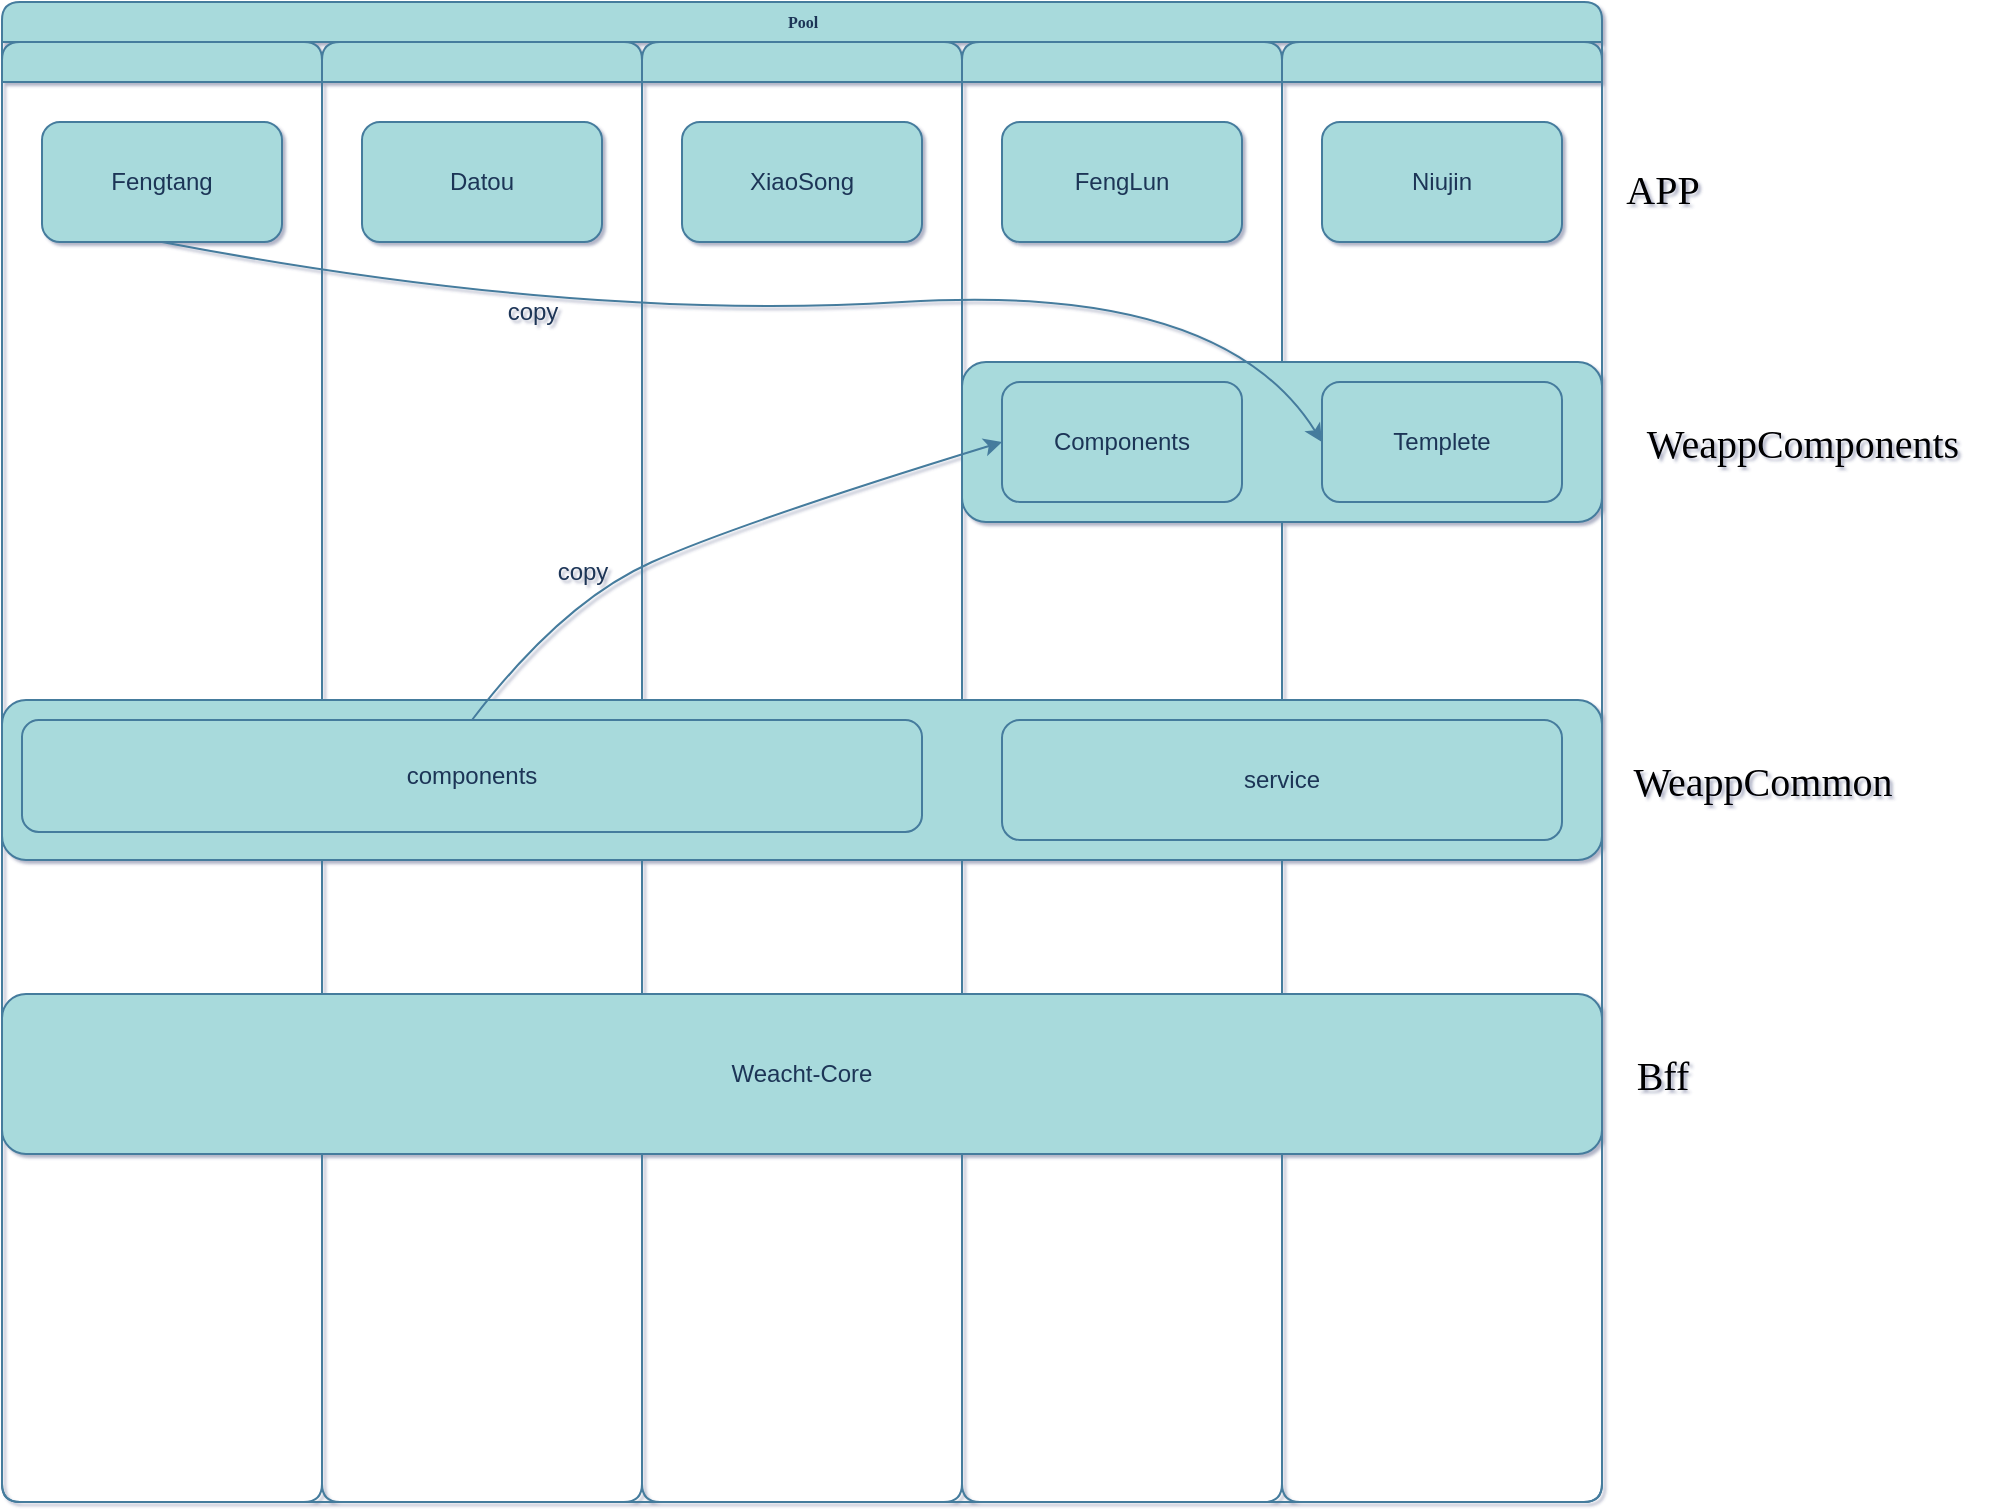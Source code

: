 <mxfile version="21.6.2" type="github">
  <diagram name="Page-1" id="74e2e168-ea6b-b213-b513-2b3c1d86103e">
    <mxGraphModel dx="1434" dy="796" grid="1" gridSize="10" guides="1" tooltips="1" connect="1" arrows="1" fold="1" page="1" pageScale="1" pageWidth="1100" pageHeight="850" background="none" math="0" shadow="1">
      <root>
        <mxCell id="0" />
        <mxCell id="1" parent="0" />
        <mxCell id="77e6c97f196da883-1" value="Pool" style="swimlane;html=1;childLayout=stackLayout;startSize=20;rounded=1;shadow=0;labelBackgroundColor=none;strokeWidth=1;fontFamily=Verdana;fontSize=8;align=center;fillColor=#A8DADC;strokeColor=#457B9D;fontColor=#1D3557;" parent="1" vertex="1">
          <mxGeometry x="70" y="30" width="800" height="750" as="geometry" />
        </mxCell>
        <mxCell id="77e6c97f196da883-2" value="" style="swimlane;html=1;startSize=20;rounded=1;labelBackgroundColor=none;fillColor=#A8DADC;strokeColor=#457B9D;fontColor=#1D3557;" parent="77e6c97f196da883-1" vertex="1">
          <mxGeometry y="20" width="160" height="730" as="geometry" />
        </mxCell>
        <mxCell id="8RkEYilVo2tpTQqojNBj-8" value="Fengtang" style="rounded=1;whiteSpace=wrap;html=1;labelBackgroundColor=none;fillColor=#A8DADC;strokeColor=#457B9D;fontColor=#1D3557;" parent="77e6c97f196da883-2" vertex="1">
          <mxGeometry x="20" y="40" width="120" height="60" as="geometry" />
        </mxCell>
        <mxCell id="77e6c97f196da883-3" value="" style="swimlane;html=1;startSize=20;rounded=1;labelBackgroundColor=none;fillColor=#A8DADC;strokeColor=#457B9D;fontColor=#1D3557;" parent="77e6c97f196da883-1" vertex="1">
          <mxGeometry x="160" y="20" width="160" height="730" as="geometry" />
        </mxCell>
        <mxCell id="8RkEYilVo2tpTQqojNBj-9" value="Datou" style="rounded=1;whiteSpace=wrap;html=1;labelBackgroundColor=none;fillColor=#A8DADC;strokeColor=#457B9D;fontColor=#1D3557;" parent="77e6c97f196da883-3" vertex="1">
          <mxGeometry x="20" y="40" width="120" height="60" as="geometry" />
        </mxCell>
        <mxCell id="8RkEYilVo2tpTQqojNBj-48" value="copy" style="text;html=1;align=center;verticalAlign=middle;resizable=0;points=[];autosize=1;strokeColor=none;fillColor=none;rounded=1;labelBackgroundColor=none;fontColor=#1D3557;" parent="77e6c97f196da883-3" vertex="1">
          <mxGeometry x="105" y="250" width="50" height="30" as="geometry" />
        </mxCell>
        <mxCell id="8RkEYilVo2tpTQqojNBj-49" value="copy" style="text;html=1;align=center;verticalAlign=middle;resizable=0;points=[];autosize=1;strokeColor=none;fillColor=none;rounded=1;labelBackgroundColor=none;fontColor=#1D3557;" parent="77e6c97f196da883-3" vertex="1">
          <mxGeometry x="80" y="120" width="50" height="30" as="geometry" />
        </mxCell>
        <mxCell id="77e6c97f196da883-4" value="" style="swimlane;html=1;startSize=20;rounded=1;labelBackgroundColor=none;fillColor=#A8DADC;strokeColor=#457B9D;fontColor=#1D3557;" parent="77e6c97f196da883-1" vertex="1">
          <mxGeometry x="320" y="20" width="160" height="730" as="geometry" />
        </mxCell>
        <mxCell id="8RkEYilVo2tpTQqojNBj-10" value="XiaoSong" style="rounded=1;whiteSpace=wrap;html=1;labelBackgroundColor=none;fillColor=#A8DADC;strokeColor=#457B9D;fontColor=#1D3557;" parent="77e6c97f196da883-4" vertex="1">
          <mxGeometry x="20" y="40" width="120" height="60" as="geometry" />
        </mxCell>
        <mxCell id="77e6c97f196da883-5" value="" style="swimlane;html=1;startSize=20;rounded=1;labelBackgroundColor=none;fillColor=#A8DADC;strokeColor=#457B9D;fontColor=#1D3557;" parent="77e6c97f196da883-1" vertex="1">
          <mxGeometry x="480" y="20" width="160" height="730" as="geometry" />
        </mxCell>
        <mxCell id="8RkEYilVo2tpTQqojNBj-11" value="FengLun" style="rounded=1;whiteSpace=wrap;html=1;labelBackgroundColor=none;fillColor=#A8DADC;strokeColor=#457B9D;fontColor=#1D3557;" parent="77e6c97f196da883-5" vertex="1">
          <mxGeometry x="20" y="40" width="120" height="60" as="geometry" />
        </mxCell>
        <mxCell id="77e6c97f196da883-6" value="" style="swimlane;html=1;startSize=20;rounded=1;labelBackgroundColor=none;fillColor=#A8DADC;strokeColor=#457B9D;fontColor=#1D3557;" parent="77e6c97f196da883-1" vertex="1">
          <mxGeometry x="640" y="20" width="160" height="730" as="geometry" />
        </mxCell>
        <mxCell id="8RkEYilVo2tpTQqojNBj-16" value="Niujin" style="rounded=1;whiteSpace=wrap;html=1;labelBackgroundColor=none;fillColor=#A8DADC;strokeColor=#457B9D;fontColor=#1D3557;" parent="77e6c97f196da883-6" vertex="1">
          <mxGeometry x="20" y="40" width="120" height="60" as="geometry" />
        </mxCell>
        <mxCell id="8RkEYilVo2tpTQqojNBj-38" value="" style="rounded=1;whiteSpace=wrap;html=1;labelBackgroundColor=none;fillColor=#A8DADC;strokeColor=#457B9D;fontColor=#1D3557;" parent="77e6c97f196da883-6" vertex="1">
          <mxGeometry x="-160" y="160" width="320" height="80" as="geometry" />
        </mxCell>
        <mxCell id="8RkEYilVo2tpTQqojNBj-42" value="Templete" style="rounded=1;whiteSpace=wrap;html=1;labelBackgroundColor=none;fillColor=#A8DADC;strokeColor=#457B9D;fontColor=#1D3557;" parent="77e6c97f196da883-6" vertex="1">
          <mxGeometry x="20" y="170" width="120" height="60" as="geometry" />
        </mxCell>
        <mxCell id="8RkEYilVo2tpTQqojNBj-43" value="Components" style="rounded=1;whiteSpace=wrap;html=1;labelBackgroundColor=none;fillColor=#A8DADC;strokeColor=#457B9D;fontColor=#1D3557;" parent="77e6c97f196da883-6" vertex="1">
          <mxGeometry x="-140" y="170" width="120" height="60" as="geometry" />
        </mxCell>
        <mxCell id="8RkEYilVo2tpTQqojNBj-46" value="" style="curved=1;endArrow=classic;html=1;rounded=1;exitX=0.5;exitY=1;exitDx=0;exitDy=0;entryX=0;entryY=0.5;entryDx=0;entryDy=0;labelBackgroundColor=none;strokeColor=#457B9D;fontColor=default;" parent="77e6c97f196da883-1" source="8RkEYilVo2tpTQqojNBj-8" target="8RkEYilVo2tpTQqojNBj-42" edge="1">
          <mxGeometry width="50" height="50" relative="1" as="geometry">
            <mxPoint x="80" y="250" as="sourcePoint" />
            <mxPoint x="130" y="200" as="targetPoint" />
            <Array as="points">
              <mxPoint x="290" y="160" />
              <mxPoint x="610" y="140" />
            </Array>
          </mxGeometry>
        </mxCell>
        <mxCell id="8RkEYilVo2tpTQqojNBj-1" value="" style="rounded=1;whiteSpace=wrap;html=1;labelBackgroundColor=none;fillColor=#A8DADC;strokeColor=#457B9D;fontColor=#1D3557;" parent="1" vertex="1">
          <mxGeometry x="70" y="379" width="800" height="80" as="geometry" />
        </mxCell>
        <mxCell id="8RkEYilVo2tpTQqojNBj-3" value="components" style="rounded=1;whiteSpace=wrap;html=1;labelBackgroundColor=none;fillColor=#A8DADC;strokeColor=#457B9D;fontColor=#1D3557;" parent="1" vertex="1">
          <mxGeometry x="80" y="389" width="450" height="56" as="geometry" />
        </mxCell>
        <mxCell id="8RkEYilVo2tpTQqojNBj-4" value="service" style="rounded=1;whiteSpace=wrap;html=1;labelBackgroundColor=none;fillColor=#A8DADC;strokeColor=#457B9D;fontColor=#1D3557;" parent="1" vertex="1">
          <mxGeometry x="570" y="389" width="280" height="60" as="geometry" />
        </mxCell>
        <mxCell id="8RkEYilVo2tpTQqojNBj-47" value="" style="curved=1;endArrow=classic;html=1;rounded=1;exitX=0.5;exitY=0;exitDx=0;exitDy=0;entryX=0;entryY=0.5;entryDx=0;entryDy=0;labelBackgroundColor=none;strokeColor=#457B9D;fontColor=default;" parent="1" source="8RkEYilVo2tpTQqojNBj-3" target="8RkEYilVo2tpTQqojNBj-43" edge="1">
          <mxGeometry width="50" height="50" relative="1" as="geometry">
            <mxPoint x="290" y="350" as="sourcePoint" />
            <mxPoint x="340" y="300" as="targetPoint" />
            <Array as="points">
              <mxPoint x="350" y="330" />
              <mxPoint x="440" y="290" />
            </Array>
          </mxGeometry>
        </mxCell>
        <mxCell id="8RkEYilVo2tpTQqojNBj-52" value="Weacht-Core" style="rounded=1;whiteSpace=wrap;html=1;labelBackgroundColor=none;fillColor=#A8DADC;strokeColor=#457B9D;fontColor=#1D3557;" parent="1" vertex="1">
          <mxGeometry x="70" y="526" width="800" height="80" as="geometry" />
        </mxCell>
        <mxCell id="p4JGZOJuhNL-5piH32Nd-1" value="Bff" style="text;html=1;align=center;verticalAlign=middle;resizable=0;points=[];autosize=1;strokeColor=none;fillColor=none;fontSize=20;fontFamily=Architects Daughter;" vertex="1" parent="1">
          <mxGeometry x="870" y="546" width="60" height="40" as="geometry" />
        </mxCell>
        <mxCell id="p4JGZOJuhNL-5piH32Nd-2" value="WeappCommon" style="text;html=1;align=center;verticalAlign=middle;resizable=0;points=[];autosize=1;strokeColor=none;fillColor=none;fontSize=20;fontFamily=Architects Daughter;" vertex="1" parent="1">
          <mxGeometry x="870" y="399" width="160" height="40" as="geometry" />
        </mxCell>
        <mxCell id="p4JGZOJuhNL-5piH32Nd-3" value="WeappComponents" style="text;html=1;align=center;verticalAlign=middle;resizable=0;points=[];autosize=1;strokeColor=none;fillColor=none;fontSize=20;fontFamily=Architects Daughter;" vertex="1" parent="1">
          <mxGeometry x="870" y="230" width="200" height="40" as="geometry" />
        </mxCell>
        <mxCell id="p4JGZOJuhNL-5piH32Nd-4" value="APP" style="text;html=1;align=center;verticalAlign=middle;resizable=0;points=[];autosize=1;strokeColor=none;fillColor=none;fontSize=20;fontFamily=Architects Daughter;" vertex="1" parent="1">
          <mxGeometry x="870" y="103" width="60" height="40" as="geometry" />
        </mxCell>
      </root>
    </mxGraphModel>
  </diagram>
</mxfile>

